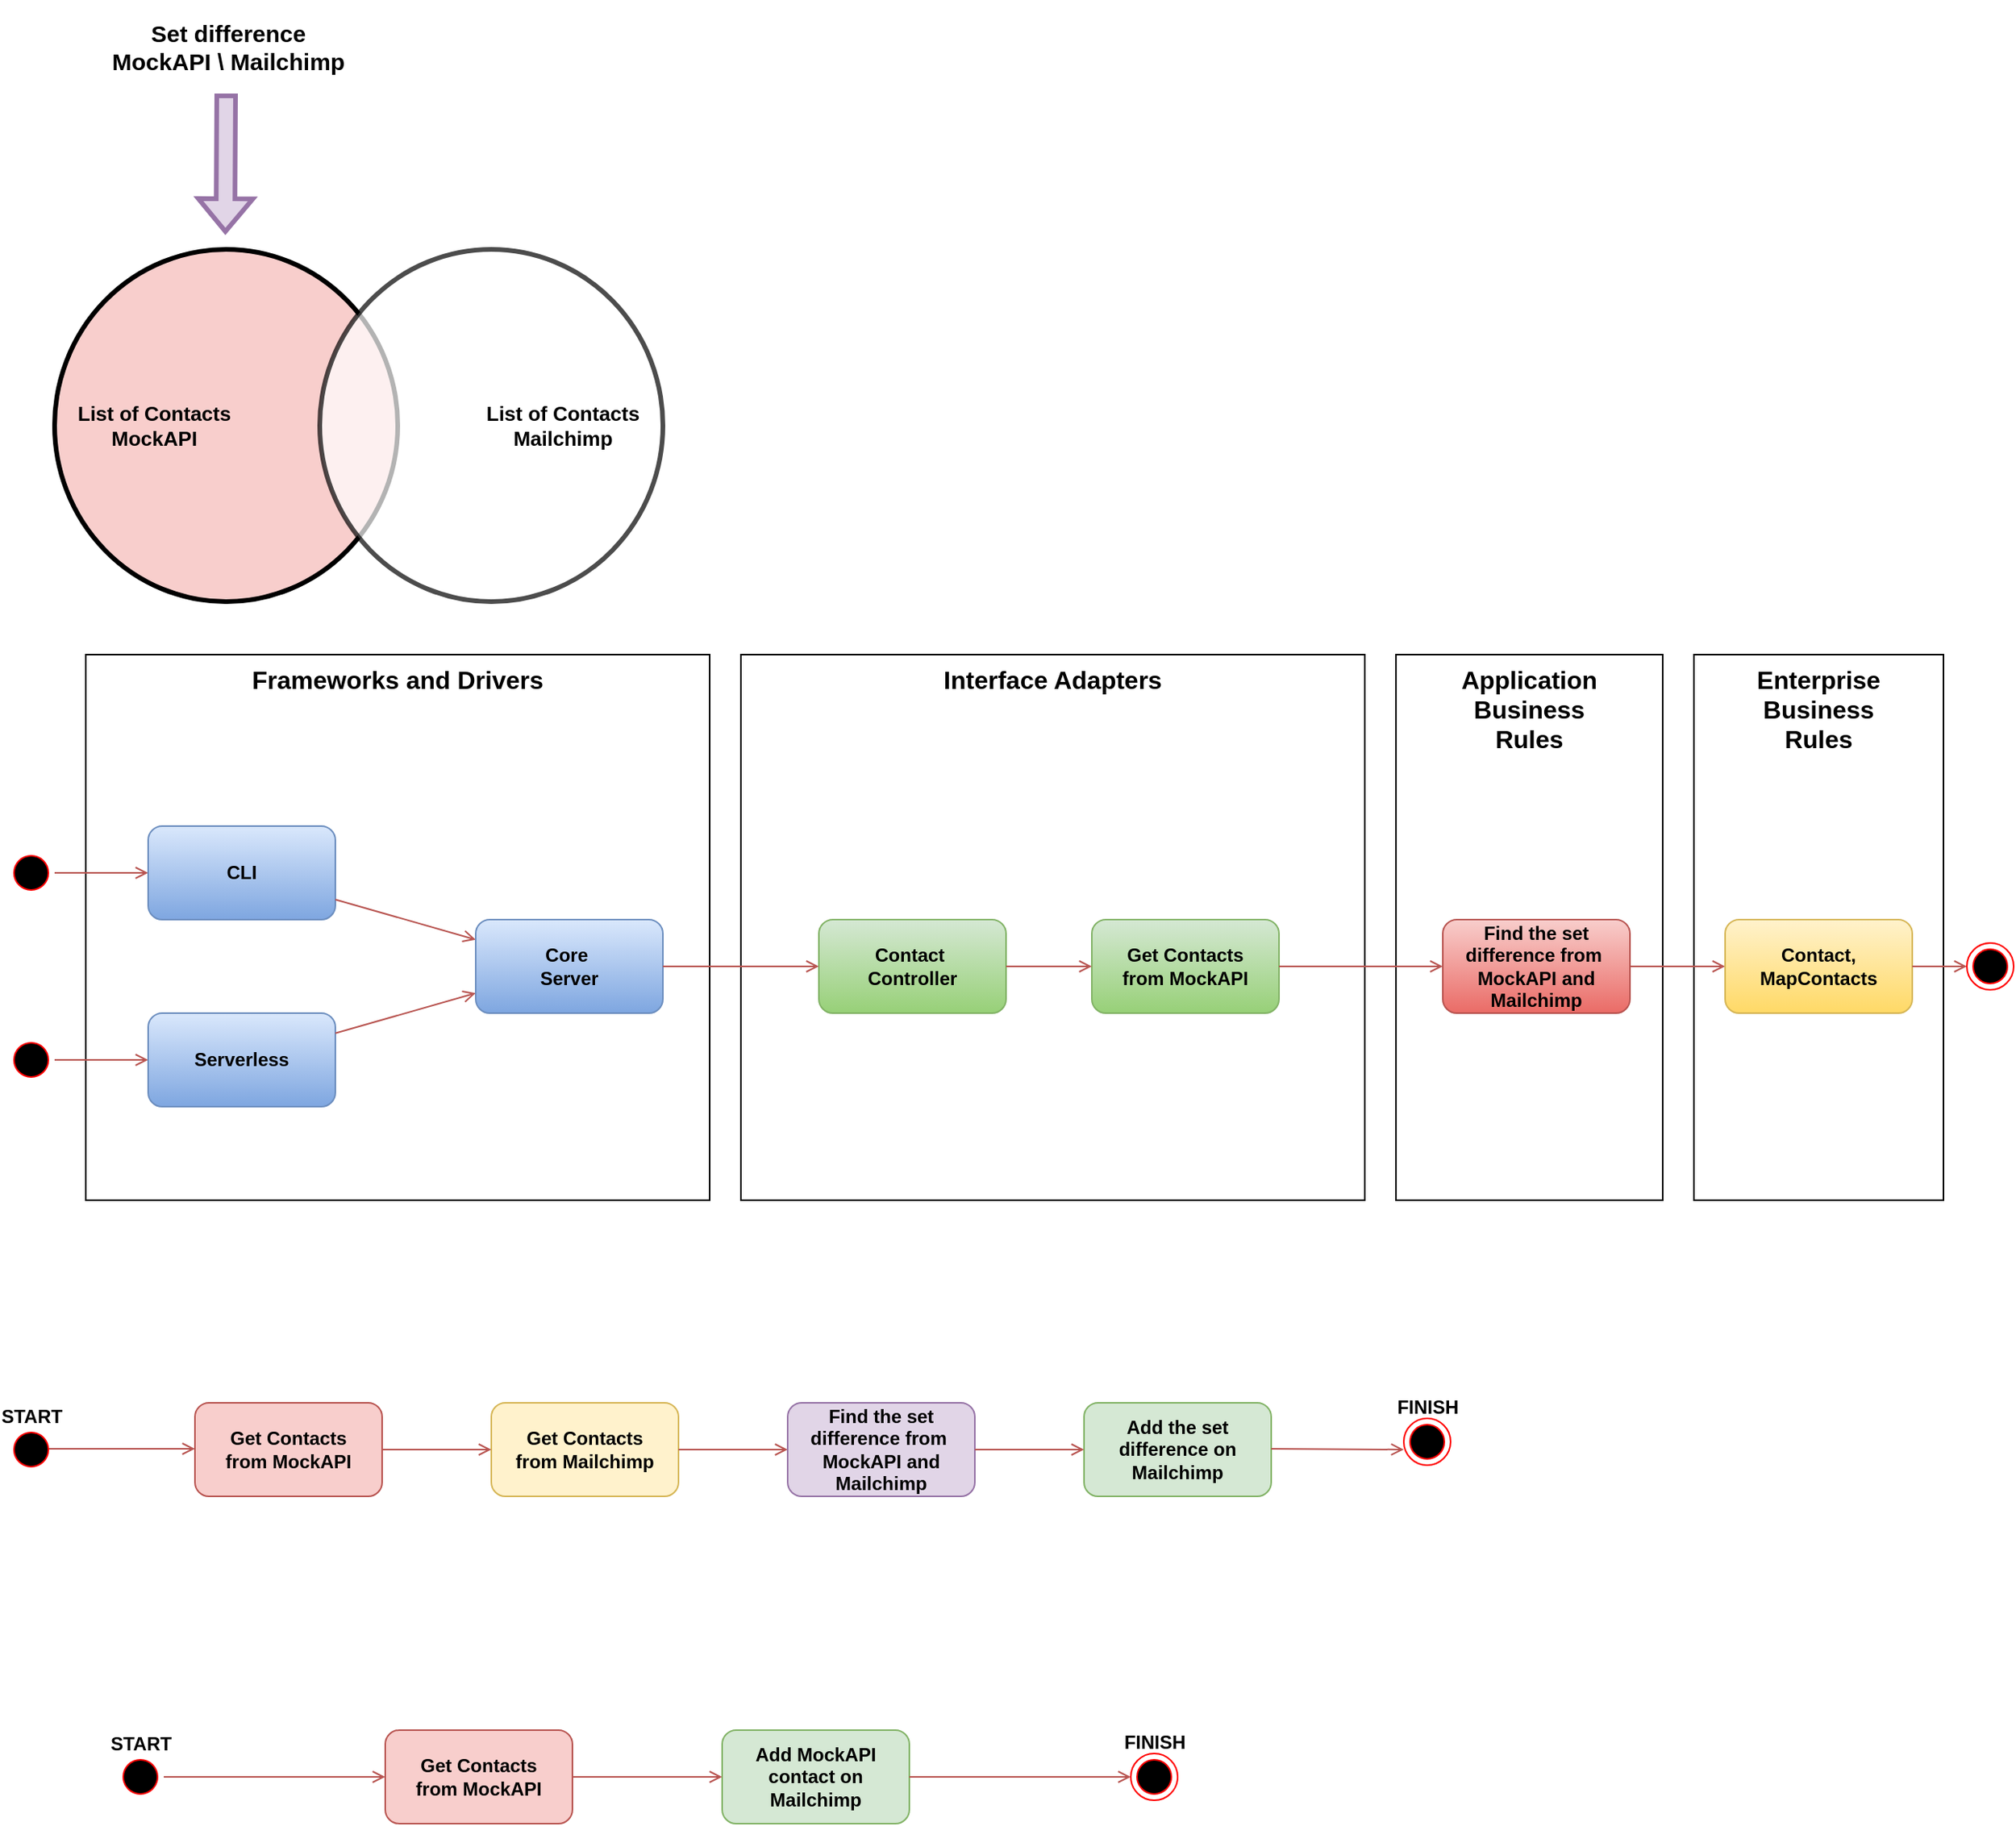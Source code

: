 <mxfile version="21.6.1" type="device">
  <diagram name="Página-1" id="75y7JqGA6lLIY_qj9HV_">
    <mxGraphModel dx="1366" dy="796" grid="1" gridSize="10" guides="1" tooltips="1" connect="1" arrows="1" fold="1" page="1" pageScale="1" pageWidth="1169" pageHeight="827" math="0" shadow="0">
      <root>
        <mxCell id="0" />
        <mxCell id="1" parent="0" />
        <mxCell id="DFswjdsC4aod-VYNR3f5-67" value="Frameworks and Drivers" style="rounded=0;whiteSpace=wrap;html=1;fillColor=none;fontSize=16;verticalAlign=top;fontStyle=1" parent="1" vertex="1">
          <mxGeometry x="130" y="470" width="400" height="350" as="geometry" />
        </mxCell>
        <mxCell id="DFswjdsC4aod-VYNR3f5-66" value="Interface Adapters" style="rounded=0;whiteSpace=wrap;html=1;fillColor=none;fontSize=16;verticalAlign=top;fontStyle=1" parent="1" vertex="1">
          <mxGeometry x="550" y="470" width="400" height="350" as="geometry" />
        </mxCell>
        <mxCell id="DFswjdsC4aod-VYNR3f5-68" value="Application&lt;br&gt;Business&lt;br&gt;Rules" style="rounded=0;whiteSpace=wrap;html=1;fillColor=none;fontSize=16;verticalAlign=top;fontStyle=1" parent="1" vertex="1">
          <mxGeometry x="970" y="470" width="171" height="350" as="geometry" />
        </mxCell>
        <mxCell id="DFswjdsC4aod-VYNR3f5-69" value="Enterprise&lt;br&gt;Business&lt;br&gt;Rules" style="rounded=0;whiteSpace=wrap;html=1;fillColor=none;fontSize=16;verticalAlign=top;fontStyle=1" parent="1" vertex="1">
          <mxGeometry x="1161" y="470" width="160" height="350" as="geometry" />
        </mxCell>
        <mxCell id="DFswjdsC4aod-VYNR3f5-1" value="List of Contacts&lt;br style=&quot;font-size: 13px;&quot;&gt;MockAPI" style="ellipse;whiteSpace=wrap;html=1;fillColor=#f8cecc;strokeColor=#000000;verticalAlign=middle;strokeWidth=3;fontSize=13;fontStyle=1;spacingTop=0;spacingBottom=0;spacingLeft=-92;" parent="1" vertex="1">
          <mxGeometry x="110" y="210" width="220" height="226" as="geometry" />
        </mxCell>
        <mxCell id="DFswjdsC4aod-VYNR3f5-2" value="List of Contacts&lt;br style=&quot;font-size: 13px;&quot;&gt;Mailchimp" style="ellipse;whiteSpace=wrap;html=1;horizontal=1;verticalAlign=middle;strokeWidth=3;opacity=70;fontSize=13;fontStyle=1;spacingTop=0;spacingBottom=0;spacingRight=-92;" parent="1" vertex="1">
          <mxGeometry x="280" y="210" width="220" height="226" as="geometry" />
        </mxCell>
        <mxCell id="DFswjdsC4aod-VYNR3f5-3" value="" style="shape=flexArrow;endArrow=classic;html=1;rounded=0;fillColor=#e1d5e7;strokeColor=#9673a6;strokeWidth=3;" parent="1" edge="1">
          <mxGeometry width="50" height="50" relative="1" as="geometry">
            <mxPoint x="220" y="110" as="sourcePoint" />
            <mxPoint x="219.5" y="200" as="targetPoint" />
          </mxGeometry>
        </mxCell>
        <mxCell id="DFswjdsC4aod-VYNR3f5-5" value="Set difference&lt;br&gt;MockAPI \ Mailchimp" style="text;html=1;strokeColor=none;fillColor=none;align=center;verticalAlign=middle;whiteSpace=wrap;rounded=0;fontSize=15;fontStyle=1" parent="1" vertex="1">
          <mxGeometry x="130" y="50" width="182.5" height="60" as="geometry" />
        </mxCell>
        <mxCell id="DFswjdsC4aod-VYNR3f5-8" value="Get Contacts &lt;br&gt;from MockAPI" style="rounded=1;whiteSpace=wrap;html=1;fillColor=#d5e8d4;strokeColor=#82b366;fontStyle=1;gradientColor=#97d077;" parent="1" vertex="1">
          <mxGeometry x="775" y="640" width="120" height="60" as="geometry" />
        </mxCell>
        <mxCell id="DFswjdsC4aod-VYNR3f5-15" style="edgeStyle=orthogonalEdgeStyle;rounded=0;orthogonalLoop=1;jettySize=auto;html=1;endArrow=open;endFill=0;fillColor=#f8cecc;strokeColor=#b85450;" parent="1" source="DFswjdsC4aod-VYNR3f5-12" target="DFswjdsC4aod-VYNR3f5-14" edge="1">
          <mxGeometry relative="1" as="geometry" />
        </mxCell>
        <mxCell id="DFswjdsC4aod-VYNR3f5-14" value="Contact,&lt;br&gt;MapContacts" style="rounded=1;whiteSpace=wrap;html=1;fillColor=#fff2cc;strokeColor=#d6b656;fontStyle=1;gradientColor=#ffd966;" parent="1" vertex="1">
          <mxGeometry x="1181" y="640" width="120" height="60" as="geometry" />
        </mxCell>
        <mxCell id="DFswjdsC4aod-VYNR3f5-12" value="Find the set difference from&amp;nbsp;&lt;br&gt;MockAPI and Mailchimp" style="rounded=1;whiteSpace=wrap;html=1;fillColor=#f8cecc;strokeColor=#b85450;fontStyle=1;gradientColor=#ea6b66;" parent="1" vertex="1">
          <mxGeometry x="1000" y="640" width="120" height="60" as="geometry" />
        </mxCell>
        <mxCell id="DFswjdsC4aod-VYNR3f5-20" value="" style="endArrow=open;html=1;rounded=0;endFill=0;fillColor=#f8cecc;strokeColor=#b85450;" parent="1" target="DFswjdsC4aod-VYNR3f5-49" edge="1">
          <mxGeometry width="50" height="50" relative="1" as="geometry">
            <mxPoint x="110" y="610" as="sourcePoint" />
            <mxPoint x="170" y="610" as="targetPoint" />
          </mxGeometry>
        </mxCell>
        <mxCell id="DFswjdsC4aod-VYNR3f5-22" value="" style="ellipse;html=1;shape=startState;fillColor=#000000;strokeColor=#ff0000;" parent="1" vertex="1">
          <mxGeometry x="80" y="595" width="30" height="30" as="geometry" />
        </mxCell>
        <mxCell id="DFswjdsC4aod-VYNR3f5-24" value="" style="endArrow=open;html=1;rounded=0;endFill=0;fillColor=#f8cecc;strokeColor=#b85450;" parent="1" source="DFswjdsC4aod-VYNR3f5-14" target="DFswjdsC4aod-VYNR3f5-25" edge="1">
          <mxGeometry width="50" height="50" relative="1" as="geometry">
            <mxPoint x="1281" y="670" as="sourcePoint" />
            <mxPoint x="1351" y="670" as="targetPoint" />
          </mxGeometry>
        </mxCell>
        <mxCell id="DFswjdsC4aod-VYNR3f5-25" value="" style="ellipse;html=1;shape=endState;fillColor=#000000;strokeColor=#ff0000;" parent="1" vertex="1">
          <mxGeometry x="1336" y="655" width="30" height="30" as="geometry" />
        </mxCell>
        <mxCell id="DFswjdsC4aod-VYNR3f5-49" value="CLI" style="rounded=1;whiteSpace=wrap;html=1;fillColor=#dae8fc;strokeColor=#6c8ebf;fontStyle=1;gradientColor=#7ea6e0;" parent="1" vertex="1">
          <mxGeometry x="170" y="580" width="120" height="60" as="geometry" />
        </mxCell>
        <mxCell id="DFswjdsC4aod-VYNR3f5-54" value="" style="endArrow=open;html=1;rounded=0;endFill=0;fillColor=#f8cecc;strokeColor=#b85450;" parent="1" source="DFswjdsC4aod-VYNR3f5-49" target="DFswjdsC4aod-VYNR3f5-60" edge="1">
          <mxGeometry width="50" height="50" relative="1" as="geometry">
            <mxPoint x="120" y="620" as="sourcePoint" />
            <mxPoint x="430" y="660" as="targetPoint" />
          </mxGeometry>
        </mxCell>
        <mxCell id="DFswjdsC4aod-VYNR3f5-55" value="" style="endArrow=open;html=1;rounded=0;endFill=0;fillColor=#f8cecc;strokeColor=#b85450;" parent="1" target="DFswjdsC4aod-VYNR3f5-57" edge="1">
          <mxGeometry width="50" height="50" relative="1" as="geometry">
            <mxPoint x="110" y="730" as="sourcePoint" />
            <mxPoint x="170" y="730" as="targetPoint" />
          </mxGeometry>
        </mxCell>
        <mxCell id="DFswjdsC4aod-VYNR3f5-56" value="" style="ellipse;html=1;shape=startState;fillColor=#000000;strokeColor=#ff0000;" parent="1" vertex="1">
          <mxGeometry x="80" y="715" width="30" height="30" as="geometry" />
        </mxCell>
        <mxCell id="DFswjdsC4aod-VYNR3f5-57" value="Serverless" style="rounded=1;whiteSpace=wrap;html=1;fillColor=#dae8fc;strokeColor=#6c8ebf;fontStyle=1;gradientColor=#7ea6e0;" parent="1" vertex="1">
          <mxGeometry x="170" y="700" width="120" height="60" as="geometry" />
        </mxCell>
        <mxCell id="DFswjdsC4aod-VYNR3f5-58" value="" style="endArrow=open;html=1;rounded=0;endFill=0;fillColor=#f8cecc;strokeColor=#b85450;" parent="1" source="DFswjdsC4aod-VYNR3f5-57" target="DFswjdsC4aod-VYNR3f5-60" edge="1">
          <mxGeometry width="50" height="50" relative="1" as="geometry">
            <mxPoint x="120" y="740" as="sourcePoint" />
            <mxPoint x="432.04" y="669" as="targetPoint" />
          </mxGeometry>
        </mxCell>
        <mxCell id="DFswjdsC4aod-VYNR3f5-59" value="" style="group" parent="1" vertex="1" connectable="0">
          <mxGeometry x="80" y="950" width="925" height="210" as="geometry" />
        </mxCell>
        <mxCell id="DFswjdsC4aod-VYNR3f5-30" value="Get Contacts &lt;br&gt;from Mailchimp" style="rounded=1;whiteSpace=wrap;html=1;fillColor=#fff2cc;strokeColor=#d6b656;fontStyle=1" parent="DFswjdsC4aod-VYNR3f5-59" vertex="1">
          <mxGeometry x="310" width="120" height="60" as="geometry" />
        </mxCell>
        <mxCell id="DFswjdsC4aod-VYNR3f5-32" value="Get Contacts &lt;br&gt;from MockAPI" style="rounded=1;whiteSpace=wrap;html=1;fillColor=#f8cecc;strokeColor=#b85450;fontStyle=1" parent="DFswjdsC4aod-VYNR3f5-59" vertex="1">
          <mxGeometry x="120" width="120" height="60" as="geometry" />
        </mxCell>
        <mxCell id="DFswjdsC4aod-VYNR3f5-35" value="" style="endArrow=open;html=1;rounded=0;entryX=0;entryY=0.5;entryDx=0;entryDy=0;endFill=0;fillColor=#f8cecc;strokeColor=#b85450;" parent="DFswjdsC4aod-VYNR3f5-59" target="DFswjdsC4aod-VYNR3f5-37" edge="1">
          <mxGeometry width="50" height="50" relative="1" as="geometry">
            <mxPoint x="430" y="30" as="sourcePoint" />
            <mxPoint x="580" y="-260" as="targetPoint" />
          </mxGeometry>
        </mxCell>
        <mxCell id="DFswjdsC4aod-VYNR3f5-36" value="Add the set difference on Mailchimp" style="rounded=1;whiteSpace=wrap;html=1;fillColor=#d5e8d4;strokeColor=#82b366;fontStyle=1" parent="DFswjdsC4aod-VYNR3f5-59" vertex="1">
          <mxGeometry x="690" width="120" height="60" as="geometry" />
        </mxCell>
        <mxCell id="DFswjdsC4aod-VYNR3f5-37" value="Find the set difference from&amp;nbsp;&lt;br&gt;MockAPI and Mailchimp" style="rounded=1;whiteSpace=wrap;html=1;fillColor=#e1d5e7;strokeColor=#9673a6;fontStyle=1" parent="DFswjdsC4aod-VYNR3f5-59" vertex="1">
          <mxGeometry x="500" width="120" height="60" as="geometry" />
        </mxCell>
        <mxCell id="DFswjdsC4aod-VYNR3f5-34" style="edgeStyle=orthogonalEdgeStyle;rounded=0;orthogonalLoop=1;jettySize=auto;html=1;endArrow=open;endFill=0;fillColor=#f8cecc;strokeColor=#b85450;" parent="DFswjdsC4aod-VYNR3f5-59" source="DFswjdsC4aod-VYNR3f5-37" target="DFswjdsC4aod-VYNR3f5-36" edge="1">
          <mxGeometry relative="1" as="geometry" />
        </mxCell>
        <mxCell id="DFswjdsC4aod-VYNR3f5-39" value="" style="endArrow=open;html=1;rounded=0;entryX=0;entryY=0.5;entryDx=0;entryDy=0;endFill=0;fillColor=#f8cecc;strokeColor=#b85450;exitX=1;exitY=0.5;exitDx=0;exitDy=0;" parent="DFswjdsC4aod-VYNR3f5-59" source="DFswjdsC4aod-VYNR3f5-32" target="DFswjdsC4aod-VYNR3f5-30" edge="1">
          <mxGeometry width="50" height="50" relative="1" as="geometry">
            <mxPoint x="30" y="-30" as="sourcePoint" />
            <mxPoint x="470" y="-150" as="targetPoint" />
          </mxGeometry>
        </mxCell>
        <mxCell id="DFswjdsC4aod-VYNR3f5-40" value="" style="endArrow=open;html=1;rounded=0;entryX=0;entryY=0.5;entryDx=0;entryDy=0;endFill=0;fillColor=#f8cecc;strokeColor=#b85450;" parent="DFswjdsC4aod-VYNR3f5-59" edge="1">
          <mxGeometry width="50" height="50" relative="1" as="geometry">
            <mxPoint x="20" y="29.5" as="sourcePoint" />
            <mxPoint x="120" y="29.5" as="targetPoint" />
          </mxGeometry>
        </mxCell>
        <mxCell id="DFswjdsC4aod-VYNR3f5-42" value="START" style="ellipse;html=1;shape=startState;fillColor=#000000;strokeColor=#ff0000;verticalAlign=top;fontStyle=1;spacingBottom=0;spacingTop=-24;" parent="DFswjdsC4aod-VYNR3f5-59" vertex="1">
          <mxGeometry y="15" width="30" height="30" as="geometry" />
        </mxCell>
        <mxCell id="DFswjdsC4aod-VYNR3f5-43" value="" style="endArrow=open;html=1;rounded=0;endFill=0;fillColor=#f8cecc;strokeColor=#b85450;" parent="DFswjdsC4aod-VYNR3f5-59" edge="1">
          <mxGeometry width="50" height="50" relative="1" as="geometry">
            <mxPoint x="810" y="29.5" as="sourcePoint" />
            <mxPoint x="895" y="30" as="targetPoint" />
          </mxGeometry>
        </mxCell>
        <mxCell id="DFswjdsC4aod-VYNR3f5-48" value="FINISH" style="ellipse;html=1;shape=endState;fillColor=#000000;strokeColor=#ff0000;fontStyle=1;verticalAlign=top;spacingTop=-25;" parent="DFswjdsC4aod-VYNR3f5-59" vertex="1">
          <mxGeometry x="895" y="10" width="30" height="30" as="geometry" />
        </mxCell>
        <mxCell id="DFswjdsC4aod-VYNR3f5-60" value="Core&amp;nbsp;&lt;br&gt;Server" style="rounded=1;whiteSpace=wrap;html=1;fillColor=#dae8fc;strokeColor=#6c8ebf;fontStyle=1;gradientColor=#7ea6e0;" parent="1" vertex="1">
          <mxGeometry x="380" y="640" width="120" height="60" as="geometry" />
        </mxCell>
        <mxCell id="DFswjdsC4aod-VYNR3f5-61" value="Contact&amp;nbsp;&lt;br&gt;Controller" style="rounded=1;whiteSpace=wrap;html=1;fillColor=#d5e8d4;strokeColor=#82b366;fontStyle=1;gradientColor=#97d077;" parent="1" vertex="1">
          <mxGeometry x="600" y="640" width="120" height="60" as="geometry" />
        </mxCell>
        <mxCell id="DFswjdsC4aod-VYNR3f5-62" value="" style="endArrow=open;html=1;rounded=0;endFill=0;fillColor=#f8cecc;strokeColor=#b85450;" parent="1" source="DFswjdsC4aod-VYNR3f5-60" target="DFswjdsC4aod-VYNR3f5-61" edge="1">
          <mxGeometry width="50" height="50" relative="1" as="geometry">
            <mxPoint x="70" y="620" as="sourcePoint" />
            <mxPoint x="130" y="620" as="targetPoint" />
          </mxGeometry>
        </mxCell>
        <mxCell id="DFswjdsC4aod-VYNR3f5-63" value="" style="endArrow=open;html=1;rounded=0;endFill=0;fillColor=#f8cecc;strokeColor=#b85450;" parent="1" source="DFswjdsC4aod-VYNR3f5-61" edge="1" target="DFswjdsC4aod-VYNR3f5-8">
          <mxGeometry width="50" height="50" relative="1" as="geometry">
            <mxPoint x="510" y="670" as="sourcePoint" />
            <mxPoint x="770" y="660" as="targetPoint" />
          </mxGeometry>
        </mxCell>
        <mxCell id="Bw3W0H_xhzmUSBJPgeMQ-2" value="" style="endArrow=open;html=1;rounded=0;endFill=0;fillColor=#f8cecc;strokeColor=#b85450;" edge="1" parent="1" source="DFswjdsC4aod-VYNR3f5-8" target="DFswjdsC4aod-VYNR3f5-12">
          <mxGeometry width="50" height="50" relative="1" as="geometry">
            <mxPoint x="730" y="680" as="sourcePoint" />
            <mxPoint x="950" y="670" as="targetPoint" />
          </mxGeometry>
        </mxCell>
        <mxCell id="Bw3W0H_xhzmUSBJPgeMQ-4" value="Get Contacts &lt;br&gt;from MockAPI" style="rounded=1;whiteSpace=wrap;html=1;fillColor=#f8cecc;strokeColor=#b85450;fontStyle=1" vertex="1" parent="1">
          <mxGeometry x="322" y="1160" width="120" height="60" as="geometry" />
        </mxCell>
        <mxCell id="Bw3W0H_xhzmUSBJPgeMQ-6" value="Add MockAPI contact on Mailchimp" style="rounded=1;whiteSpace=wrap;html=1;fillColor=#d5e8d4;strokeColor=#82b366;fontStyle=1" vertex="1" parent="1">
          <mxGeometry x="538" y="1160" width="120" height="60" as="geometry" />
        </mxCell>
        <mxCell id="Bw3W0H_xhzmUSBJPgeMQ-9" value="" style="endArrow=open;html=1;rounded=0;endFill=0;fillColor=#f8cecc;strokeColor=#b85450;exitX=1;exitY=0.5;exitDx=0;exitDy=0;" edge="1" parent="1" source="Bw3W0H_xhzmUSBJPgeMQ-4" target="Bw3W0H_xhzmUSBJPgeMQ-6">
          <mxGeometry width="50" height="50" relative="1" as="geometry">
            <mxPoint x="120" y="1130" as="sourcePoint" />
            <mxPoint x="403" y="1190" as="targetPoint" />
          </mxGeometry>
        </mxCell>
        <mxCell id="Bw3W0H_xhzmUSBJPgeMQ-10" value="" style="endArrow=open;html=1;rounded=0;endFill=0;fillColor=#f8cecc;strokeColor=#b85450;" edge="1" parent="1" source="Bw3W0H_xhzmUSBJPgeMQ-11" target="Bw3W0H_xhzmUSBJPgeMQ-4">
          <mxGeometry width="50" height="50" relative="1" as="geometry">
            <mxPoint x="110" y="1189.5" as="sourcePoint" />
            <mxPoint x="210" y="1189.5" as="targetPoint" />
          </mxGeometry>
        </mxCell>
        <mxCell id="Bw3W0H_xhzmUSBJPgeMQ-12" value="" style="endArrow=open;html=1;rounded=0;endFill=0;fillColor=#f8cecc;strokeColor=#b85450;exitX=1;exitY=0.5;exitDx=0;exitDy=0;" edge="1" parent="1" source="Bw3W0H_xhzmUSBJPgeMQ-6" target="Bw3W0H_xhzmUSBJPgeMQ-13">
          <mxGeometry width="50" height="50" relative="1" as="geometry">
            <mxPoint x="900" y="1189.5" as="sourcePoint" />
            <mxPoint x="985" y="1190" as="targetPoint" />
          </mxGeometry>
        </mxCell>
        <mxCell id="Bw3W0H_xhzmUSBJPgeMQ-13" value="FINISH" style="ellipse;html=1;shape=endState;fillColor=#000000;strokeColor=#ff0000;fontStyle=1;verticalAlign=top;spacingTop=-25;" vertex="1" parent="1">
          <mxGeometry x="800" y="1175" width="30" height="30" as="geometry" />
        </mxCell>
        <mxCell id="Bw3W0H_xhzmUSBJPgeMQ-11" value="START" style="ellipse;html=1;shape=startState;fillColor=#000000;strokeColor=#ff0000;verticalAlign=top;fontStyle=1;spacingBottom=0;spacingTop=-24;" vertex="1" parent="1">
          <mxGeometry x="150" y="1175" width="30" height="30" as="geometry" />
        </mxCell>
      </root>
    </mxGraphModel>
  </diagram>
</mxfile>
